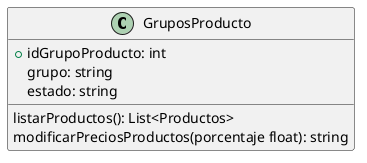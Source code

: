 @startuml GruposProducto
class GruposProducto{
    +idGrupoProducto: int
    grupo: string
    estado: string

    listarProductos(): List<Productos>
    modificarPreciosProductos(porcentaje float): string
}
@enduml